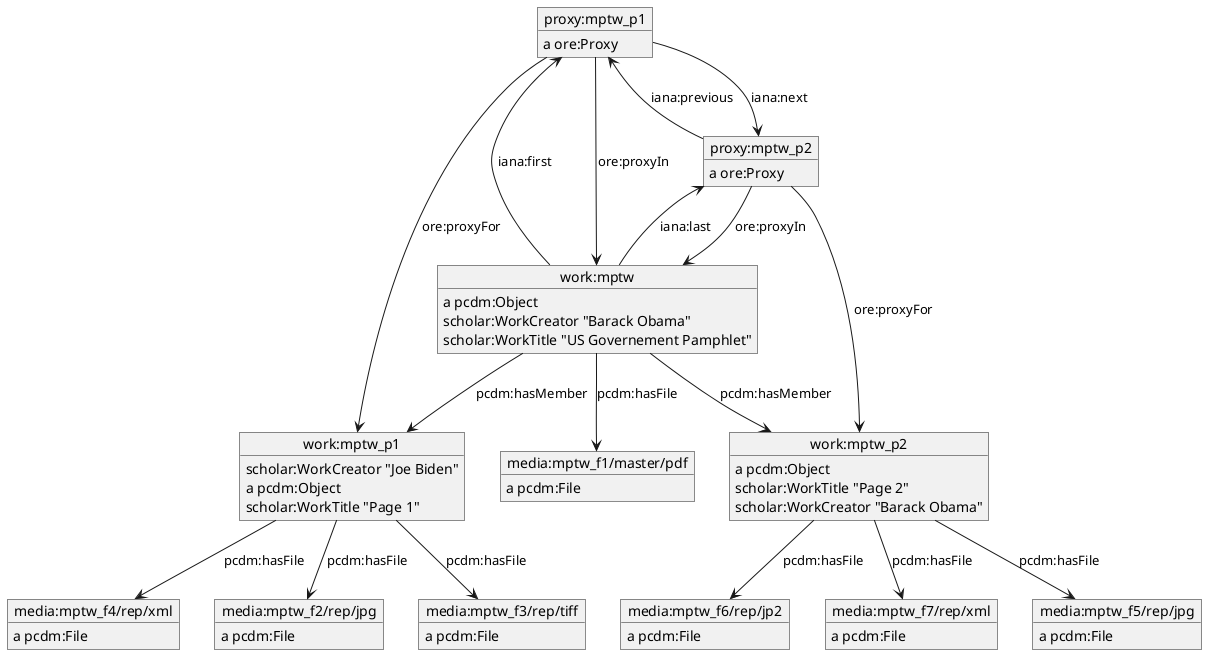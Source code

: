 @startuml
object "media:mptw_f4/rep/xml" as media_mptw_f4_rep_xml
object media_mptw_f4_rep_xml {
  a pcdm:File
}
object "media:mptw_f6/rep/jp2" as media_mptw_f6_rep_jp2
object media_mptw_f6_rep_jp2 {
  a pcdm:File
}
object "media:mptw_f1/master/pdf" as media_mptw_f1_master_pdf
object media_mptw_f1_master_pdf {
  a pcdm:File
}
object "media:mptw_f7/rep/xml" as media_mptw_f7_rep_xml
object media_mptw_f7_rep_xml {
  a pcdm:File
}
object "media:mptw_f5/rep/jpg" as media_mptw_f5_rep_jpg
object media_mptw_f5_rep_jpg {
  a pcdm:File
}
object "media:mptw_f2/rep/jpg" as media_mptw_f2_rep_jpg
object media_mptw_f2_rep_jpg {
  a pcdm:File
}
object "proxy:mptw_p1" as proxy_mptw_p1
object proxy_mptw_p1 {
  a ore:Proxy
}
object "proxy:mptw_p2" as proxy_mptw_p2
object proxy_mptw_p2 {
  a ore:Proxy
}
object "media:mptw_f3/rep/tiff" as media_mptw_f3_rep_tiff
object media_mptw_f3_rep_tiff {
  a pcdm:File
}
object "work:mptw" as work_mptw
object work_mptw {
  a pcdm:Object
  scholar:WorkCreator "Barack Obama"
  scholar:WorkTitle "US Governement Pamphlet"
}
object "work:mptw_p1" as work_mptw_p1
object work_mptw_p1 {
  scholar:WorkCreator "Joe Biden"
  a pcdm:Object
  scholar:WorkTitle "Page 1"
}
object "work:mptw_p2" as work_mptw_p2
object work_mptw_p2 {
  a pcdm:Object
  scholar:WorkTitle "Page 2"
  scholar:WorkCreator "Barack Obama"
}
proxy_mptw_p2 --> proxy_mptw_p1 : iana:previous
work_mptw_p1 --> media_mptw_f4_rep_xml : pcdm:hasFile
work_mptw_p1 --> media_mptw_f3_rep_tiff : pcdm:hasFile
work_mptw_p1 --> media_mptw_f2_rep_jpg : pcdm:hasFile
proxy_mptw_p2 --> work_mptw_p2 : ore:proxyFor
proxy_mptw_p1 --> work_mptw_p1 : ore:proxyFor
work_mptw --> work_mptw_p2 : pcdm:hasMember
work_mptw --> work_mptw_p1 : pcdm:hasMember
work_mptw --> proxy_mptw_p1 : iana:first
proxy_mptw_p2 --> work_mptw : ore:proxyIn
work_mptw --> proxy_mptw_p2 : iana:last
work_mptw_p2 --> media_mptw_f7_rep_xml : pcdm:hasFile
work_mptw_p2 --> media_mptw_f6_rep_jp2 : pcdm:hasFile
work_mptw_p2 --> media_mptw_f5_rep_jpg : pcdm:hasFile
work_mptw --> media_mptw_f1_master_pdf : pcdm:hasFile
proxy_mptw_p1 --> work_mptw : ore:proxyIn
proxy_mptw_p1 --> proxy_mptw_p2 : iana:next
@enduml
